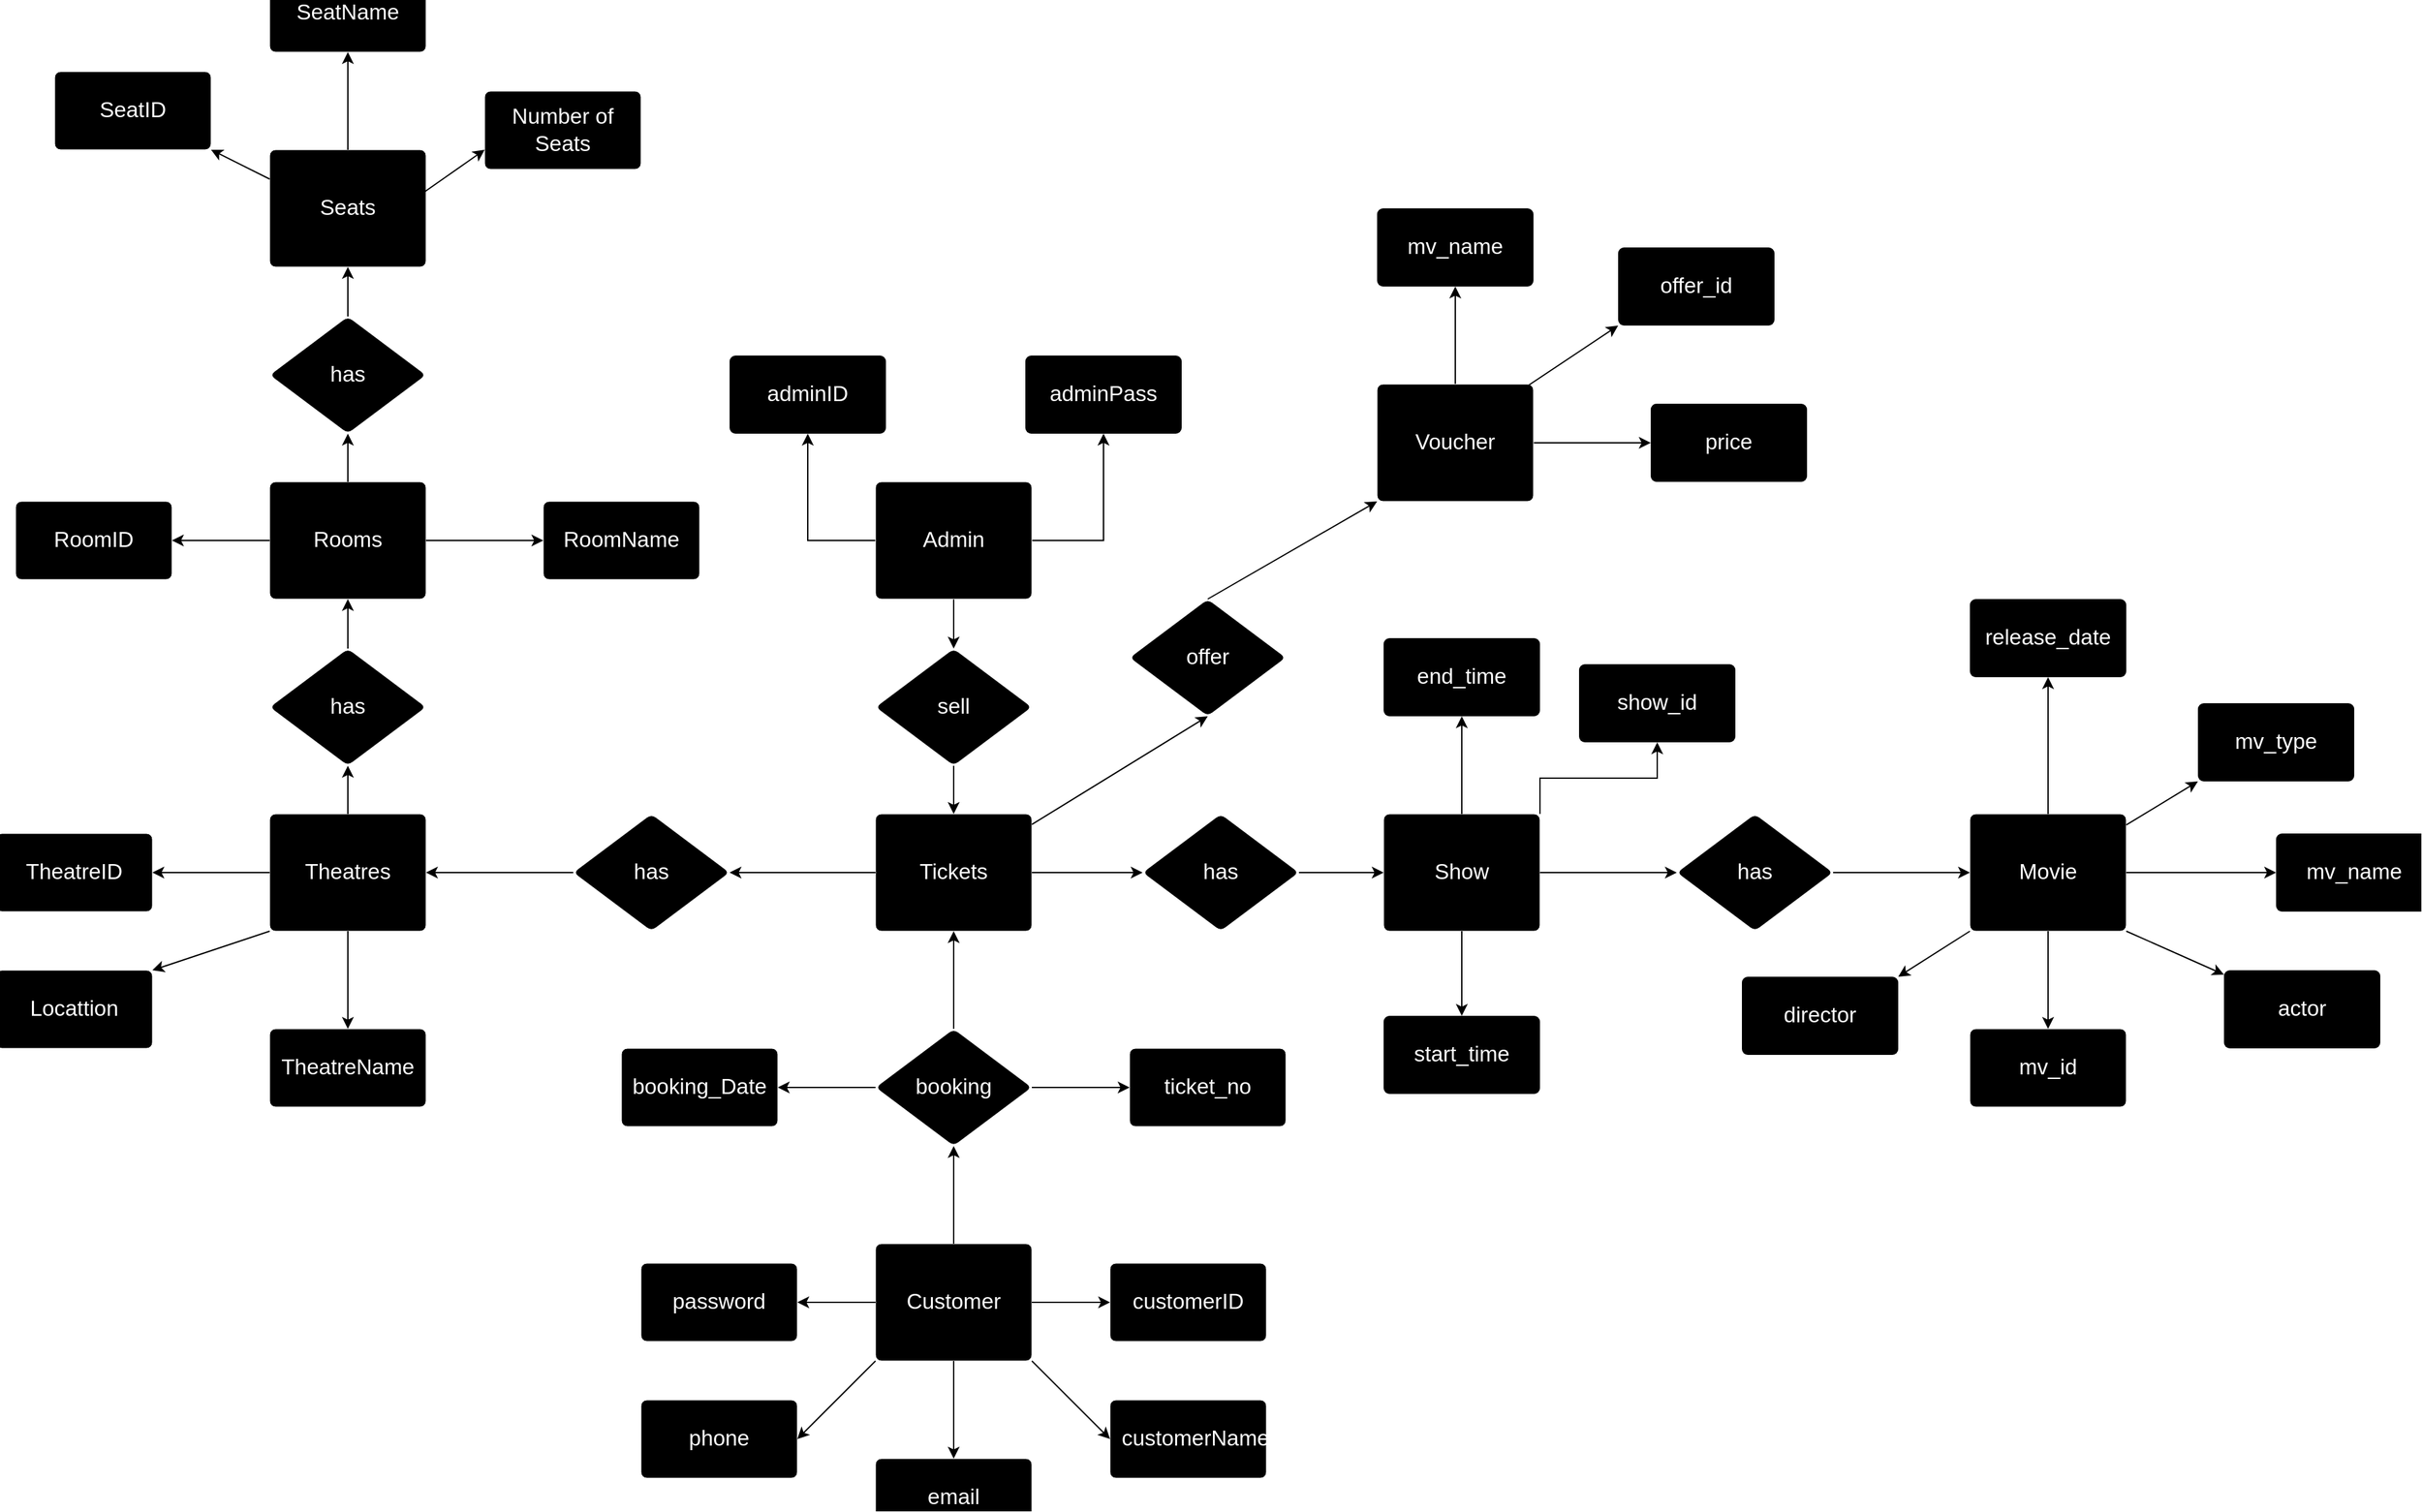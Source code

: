 <mxfile version="24.7.10">
  <diagram name="Trang-1" id="Uq4cy-Rkxx6F5HWoSW8l">
    <mxGraphModel dx="5127" dy="3059" grid="1" gridSize="10" guides="1" tooltips="1" connect="1" arrows="1" fold="1" page="1" pageScale="1" pageWidth="827" pageHeight="1169" math="0" shadow="0">
      <root>
        <mxCell id="0" />
        <mxCell id="1" parent="0" />
        <mxCell id="W9RVa1DGL_Kj53iAcw9j-1" value="Customer" style="html=1;overflow=block;blockSpacing=1;whiteSpace=wrap;fontSize=16.7;spacing=9;strokeColor=#FFFFFF;rounded=1;absoluteArcSize=1;arcSize=9;fillColor=#unset;strokeWidth=NaN;lucidId=JsT934b4GYuY;fontColor=#FFFFFF;" vertex="1" parent="1">
          <mxGeometry x="-465" y="225" width="120" height="90" as="geometry" />
        </mxCell>
        <mxCell id="W9RVa1DGL_Kj53iAcw9j-121" style="edgeStyle=orthogonalEdgeStyle;rounded=0;orthogonalLoop=1;jettySize=auto;html=1;exitX=1;exitY=0.5;exitDx=0;exitDy=0;entryX=0.5;entryY=1;entryDx=0;entryDy=0;" edge="1" parent="1" source="W9RVa1DGL_Kj53iAcw9j-2" target="W9RVa1DGL_Kj53iAcw9j-117">
          <mxGeometry relative="1" as="geometry" />
        </mxCell>
        <mxCell id="W9RVa1DGL_Kj53iAcw9j-122" style="edgeStyle=orthogonalEdgeStyle;rounded=0;orthogonalLoop=1;jettySize=auto;html=1;exitX=0;exitY=0.5;exitDx=0;exitDy=0;entryX=0.5;entryY=1;entryDx=0;entryDy=0;" edge="1" parent="1" source="W9RVa1DGL_Kj53iAcw9j-2" target="W9RVa1DGL_Kj53iAcw9j-118">
          <mxGeometry relative="1" as="geometry" />
        </mxCell>
        <mxCell id="W9RVa1DGL_Kj53iAcw9j-126" style="edgeStyle=orthogonalEdgeStyle;rounded=0;orthogonalLoop=1;jettySize=auto;html=1;exitX=0.5;exitY=1;exitDx=0;exitDy=0;entryX=0.5;entryY=0;entryDx=0;entryDy=0;" edge="1" parent="1" source="W9RVa1DGL_Kj53iAcw9j-2" target="W9RVa1DGL_Kj53iAcw9j-124">
          <mxGeometry relative="1" as="geometry" />
        </mxCell>
        <mxCell id="W9RVa1DGL_Kj53iAcw9j-2" value="Admin" style="html=1;overflow=block;blockSpacing=1;whiteSpace=wrap;fontSize=16.7;spacing=9;strokeColor=#FFFFFF;rounded=1;absoluteArcSize=1;arcSize=9;fillColor=#unset;strokeWidth=NaN;lucidId=-sT95giRV-Sf;fontColor=#FFFFFF;" vertex="1" parent="1">
          <mxGeometry x="-465" y="-360" width="120" height="90" as="geometry" />
        </mxCell>
        <mxCell id="W9RVa1DGL_Kj53iAcw9j-3" value="Rooms" style="html=1;overflow=block;blockSpacing=1;whiteSpace=wrap;fontSize=16.7;spacing=9;strokeColor=#FFFFFF;rounded=1;absoluteArcSize=1;arcSize=9;fillColor=#unset;strokeWidth=NaN;lucidId=gtT9UKg2Y8n1;fontColor=#FFFFFF;" vertex="1" parent="1">
          <mxGeometry x="-930" y="-360" width="120" height="90" as="geometry" />
        </mxCell>
        <mxCell id="W9RVa1DGL_Kj53iAcw9j-4" value="&lt;font&gt;Seats&lt;/font&gt;" style="html=1;overflow=block;blockSpacing=1;whiteSpace=wrap;fontSize=16.7;spacing=9;strokeColor=#FFFFFF;rounded=1;absoluteArcSize=1;arcSize=9;fillColor=#unset;strokeWidth=NaN;lucidId=ltT9fEC2uQp2;fontColor=#FFFFFF;" vertex="1" parent="1">
          <mxGeometry x="-930" y="-615" width="120" height="90" as="geometry" />
        </mxCell>
        <mxCell id="W9RVa1DGL_Kj53iAcw9j-5" value="Theatres" style="html=1;overflow=block;blockSpacing=1;whiteSpace=wrap;fontSize=16.7;spacing=9;strokeColor=#FFFFFF;rounded=1;absoluteArcSize=1;arcSize=9;fillColor=#unset;strokeWidth=NaN;lucidId=ttT9oHB_7rwH;fontColor=#FFFFFF;" vertex="1" parent="1">
          <mxGeometry x="-930" y="-105" width="120" height="90" as="geometry" />
        </mxCell>
        <mxCell id="W9RVa1DGL_Kj53iAcw9j-6" value="Tickets" style="html=1;overflow=block;blockSpacing=1;whiteSpace=wrap;fontSize=16.7;spacing=9;strokeColor=#FFFFFF;rounded=1;absoluteArcSize=1;arcSize=9;fillColor=#unset;strokeWidth=NaN;lucidId=OtT9mqlh41Xv;fontColor=#FFFFFF;" vertex="1" parent="1">
          <mxGeometry x="-465" y="-105" width="120" height="90" as="geometry" />
        </mxCell>
        <mxCell id="W9RVa1DGL_Kj53iAcw9j-139" style="edgeStyle=orthogonalEdgeStyle;rounded=0;orthogonalLoop=1;jettySize=auto;html=1;exitX=1;exitY=0.5;exitDx=0;exitDy=0;entryX=0;entryY=0.5;entryDx=0;entryDy=0;" edge="1" parent="1" source="W9RVa1DGL_Kj53iAcw9j-7" target="W9RVa1DGL_Kj53iAcw9j-133">
          <mxGeometry relative="1" as="geometry" />
        </mxCell>
        <mxCell id="W9RVa1DGL_Kj53iAcw9j-140" style="edgeStyle=orthogonalEdgeStyle;rounded=0;orthogonalLoop=1;jettySize=auto;html=1;exitX=0.5;exitY=0;exitDx=0;exitDy=0;entryX=0.5;entryY=1;entryDx=0;entryDy=0;" edge="1" parent="1" source="W9RVa1DGL_Kj53iAcw9j-7" target="W9RVa1DGL_Kj53iAcw9j-134">
          <mxGeometry relative="1" as="geometry" />
        </mxCell>
        <mxCell id="W9RVa1DGL_Kj53iAcw9j-7" value="Voucher" style="html=1;overflow=block;blockSpacing=1;whiteSpace=wrap;fontSize=16.7;spacing=9;strokeColor=#FFFFFF;rounded=1;absoluteArcSize=1;arcSize=9;fillColor=#unset;strokeWidth=NaN;lucidId=~tT946fdT9vB;fontColor=#FFFFFF;" vertex="1" parent="1">
          <mxGeometry x="-80" y="-435" width="120" height="90" as="geometry" />
        </mxCell>
        <mxCell id="W9RVa1DGL_Kj53iAcw9j-114" style="edgeStyle=orthogonalEdgeStyle;rounded=0;orthogonalLoop=1;jettySize=auto;html=1;exitX=1;exitY=0;exitDx=0;exitDy=0;entryX=0.5;entryY=1;entryDx=0;entryDy=0;" edge="1" parent="1" source="W9RVa1DGL_Kj53iAcw9j-8" target="W9RVa1DGL_Kj53iAcw9j-115">
          <mxGeometry relative="1" as="geometry">
            <mxPoint x="110" y="-170.0" as="targetPoint" />
          </mxGeometry>
        </mxCell>
        <mxCell id="W9RVa1DGL_Kj53iAcw9j-8" value="Show" style="html=1;overflow=block;blockSpacing=1;whiteSpace=wrap;fontSize=16.7;spacing=9;strokeColor=#FFFFFF;rounded=1;absoluteArcSize=1;arcSize=9;fillColor=#unset;strokeWidth=NaN;lucidId=muT9omr~xN_e;fontColor=#FFFFFF;" vertex="1" parent="1">
          <mxGeometry x="-75" y="-105" width="120" height="90" as="geometry" />
        </mxCell>
        <mxCell id="W9RVa1DGL_Kj53iAcw9j-9" value="Movie" style="html=1;overflow=block;blockSpacing=1;whiteSpace=wrap;fontSize=16.7;spacing=9;strokeColor=#FFFFFF;rounded=1;absoluteArcSize=1;arcSize=9;fillColor=#unset;strokeWidth=NaN;lucidId=9vT9kW2NE1o-;fontColor=#FFFFFF;" vertex="1" parent="1">
          <mxGeometry x="375" y="-105" width="120" height="90" as="geometry" />
        </mxCell>
        <mxCell id="W9RVa1DGL_Kj53iAcw9j-10" value="" style="html=1;jettySize=18;whiteSpace=wrap;fontSize=13;strokeColor=#FFFFFF;strokeOpacity=100;strokeWidth=0.8;rounded=1;arcSize=12;edgeStyle=orthogonalEdgeStyle;startArrow=none;endArrow=block;endFill=1;exitX=0.012;exitY=0.5;exitPerimeter=0;entryX=1.006;entryY=0.5;entryPerimeter=0;lucidId=.DT9x2tY7gJr;fontColor=#FFFFFF;" edge="1" parent="1" source="W9RVa1DGL_Kj53iAcw9j-34" target="W9RVa1DGL_Kj53iAcw9j-5">
          <mxGeometry width="100" height="100" relative="1" as="geometry">
            <Array as="points" />
          </mxGeometry>
        </mxCell>
        <mxCell id="W9RVa1DGL_Kj53iAcw9j-11" value="" style="html=1;jettySize=18;whiteSpace=wrap;fontSize=13;strokeColor=#FFFFFF;strokeOpacity=100;strokeWidth=0.8;rounded=1;arcSize=12;edgeStyle=orthogonalEdgeStyle;startArrow=none;endArrow=block;endFill=1;exitX=-0.006;exitY=0.5;exitPerimeter=0;entryX=0.988;entryY=0.5;entryPerimeter=0;lucidId=0wT902rUrVDJ;fontColor=#FFFFFF;" edge="1" parent="1" source="W9RVa1DGL_Kj53iAcw9j-6" target="W9RVa1DGL_Kj53iAcw9j-34">
          <mxGeometry width="100" height="100" relative="1" as="geometry">
            <Array as="points" />
          </mxGeometry>
        </mxCell>
        <mxCell id="W9RVa1DGL_Kj53iAcw9j-12" value="" style="html=1;jettySize=18;whiteSpace=wrap;fontSize=13;strokeColor=#FFFFFF;strokeOpacity=100;strokeWidth=0.8;rounded=1;arcSize=12;edgeStyle=orthogonalEdgeStyle;startArrow=none;endArrow=block;endFill=1;exitX=0.5;exitY=-0.008;exitPerimeter=0;entryX=0.5;entryY=0.992;entryPerimeter=0;lucidId=YxT9m6t~Y46Z;fontColor=#FFFFFF;" edge="1" parent="1" source="W9RVa1DGL_Kj53iAcw9j-5" target="W9RVa1DGL_Kj53iAcw9j-22">
          <mxGeometry width="100" height="100" relative="1" as="geometry">
            <Array as="points" />
          </mxGeometry>
        </mxCell>
        <mxCell id="W9RVa1DGL_Kj53iAcw9j-13" value="" style="html=1;jettySize=18;whiteSpace=wrap;fontSize=13;strokeColor=#FFFFFF;strokeOpacity=100;strokeWidth=0.8;rounded=1;arcSize=12;edgeStyle=orthogonalEdgeStyle;startArrow=none;endArrow=block;endFill=1;exitX=0.5;exitY=0.008;exitPerimeter=0;entryX=0.5;entryY=1.008;entryPerimeter=0;lucidId=_BT9-V60n.7M;fontColor=#FFFFFF;" edge="1" parent="1" source="W9RVa1DGL_Kj53iAcw9j-22" target="W9RVa1DGL_Kj53iAcw9j-3">
          <mxGeometry width="100" height="100" relative="1" as="geometry">
            <Array as="points" />
          </mxGeometry>
        </mxCell>
        <mxCell id="W9RVa1DGL_Kj53iAcw9j-14" value="" style="html=1;jettySize=18;whiteSpace=wrap;fontSize=13;strokeColor=#FFFFFF;strokeOpacity=100;strokeWidth=0.8;rounded=1;arcSize=12;edgeStyle=orthogonalEdgeStyle;startArrow=none;endArrow=block;endFill=1;exitX=0.5;exitY=-0.008;exitPerimeter=0;entryX=0.5;entryY=0.992;entryPerimeter=0;lucidId=ZxT9UkFO7YkN;fontColor=#FFFFFF;" edge="1" parent="1" source="W9RVa1DGL_Kj53iAcw9j-3" target="W9RVa1DGL_Kj53iAcw9j-23">
          <mxGeometry width="100" height="100" relative="1" as="geometry">
            <Array as="points" />
          </mxGeometry>
        </mxCell>
        <mxCell id="W9RVa1DGL_Kj53iAcw9j-15" value="" style="html=1;jettySize=18;whiteSpace=wrap;fontSize=13;strokeColor=#FFFFFF;strokeOpacity=100;strokeWidth=0.8;rounded=1;arcSize=12;edgeStyle=orthogonalEdgeStyle;startArrow=none;endArrow=block;endFill=1;exitX=0.5;exitY=0.008;exitPerimeter=0;entryX=0.5;entryY=1.008;entryPerimeter=0;lucidId=5BT9ZFG.MT5I;fontColor=#FFFFFF;" edge="1" parent="1" source="W9RVa1DGL_Kj53iAcw9j-23" target="W9RVa1DGL_Kj53iAcw9j-4">
          <mxGeometry width="100" height="100" relative="1" as="geometry">
            <Array as="points" />
          </mxGeometry>
        </mxCell>
        <mxCell id="W9RVa1DGL_Kj53iAcw9j-16" value="" style="html=1;jettySize=18;whiteSpace=wrap;fontSize=13;strokeColor=#FFFFFF;strokeOpacity=100;strokeWidth=0.8;rounded=1;arcSize=12;edgeStyle=orthogonalEdgeStyle;startArrow=none;endArrow=block;endFill=1;exitX=0.5;exitY=-0.008;exitPerimeter=0;entryX=0.5;entryY=1.013;entryPerimeter=0;lucidId=ayT99jhnlaan;fontColor=#FFFFFF;" edge="1" parent="1" source="W9RVa1DGL_Kj53iAcw9j-4" target="W9RVa1DGL_Kj53iAcw9j-17">
          <mxGeometry width="100" height="100" relative="1" as="geometry">
            <Array as="points" />
          </mxGeometry>
        </mxCell>
        <mxCell id="W9RVa1DGL_Kj53iAcw9j-17" value="SeatName" style="html=1;overflow=block;blockSpacing=1;whiteSpace=wrap;fontSize=16.7;spacing=3.8;strokeColor=#FFFFFF;rounded=1;absoluteArcSize=1;arcSize=9;fillColor=#unset;strokeWidth=NaN;lucidId=dyT9Az2M2tNe;" vertex="1" parent="1">
          <mxGeometry x="-930" y="-750" width="120" height="60" as="geometry" />
        </mxCell>
        <mxCell id="W9RVa1DGL_Kj53iAcw9j-18" value="" style="html=1;jettySize=18;whiteSpace=wrap;fontSize=13;strokeColor=#FFFFFF;strokeOpacity=100;strokeWidth=0.8;rounded=1;arcSize=12;edgeStyle=orthogonalEdgeStyle;startArrow=none;endArrow=block;endFill=1;exitX=-0.006;exitY=0.5;exitPerimeter=0;entryX=0.5;entryY=1.013;entryPerimeter=0;lucidId=gyT9ZJPVXHfn;fontColor=#FFFFFF;" edge="1" parent="1" source="W9RVa1DGL_Kj53iAcw9j-4" target="W9RVa1DGL_Kj53iAcw9j-19">
          <mxGeometry width="100" height="100" relative="1" as="geometry">
            <Array as="points" />
          </mxGeometry>
        </mxCell>
        <mxCell id="W9RVa1DGL_Kj53iAcw9j-19" value="SeatID" style="html=1;overflow=block;blockSpacing=1;whiteSpace=wrap;fontSize=16.7;spacing=3.8;strokeColor=#FFFFFF;rounded=1;absoluteArcSize=1;arcSize=9;fillColor=#unset;strokeWidth=NaN;lucidId=gyT9iBJZPHS6;fontColor=#FFFFFF;" vertex="1" parent="1">
          <mxGeometry x="-1095" y="-675" width="120" height="60" as="geometry" />
        </mxCell>
        <mxCell id="W9RVa1DGL_Kj53iAcw9j-20" value="" style="html=1;jettySize=18;whiteSpace=wrap;fontSize=13;strokeColor=#FFFFFF;strokeOpacity=100;strokeWidth=0.8;rounded=1;arcSize=12;edgeStyle=orthogonalEdgeStyle;startArrow=none;endArrow=block;endFill=1;exitX=1.006;exitY=0.5;exitPerimeter=0;entryX=0.5;entryY=1.013;entryPerimeter=0;lucidId=oyT9NHm8CIJg;fontColor=#FFFFFF;" edge="1" parent="1" source="W9RVa1DGL_Kj53iAcw9j-4" target="W9RVa1DGL_Kj53iAcw9j-21">
          <mxGeometry width="100" height="100" relative="1" as="geometry">
            <Array as="points" />
          </mxGeometry>
        </mxCell>
        <mxCell id="W9RVa1DGL_Kj53iAcw9j-21" value="Number of Seats" style="html=1;overflow=block;blockSpacing=1;whiteSpace=wrap;fontSize=16.7;spacing=3.8;strokeColor=#FFFFFF;rounded=1;absoluteArcSize=1;arcSize=9;fillColor=#unset;strokeWidth=NaN;lucidId=pyT9xmGKzDkO;fontColor=#FFFFFF;" vertex="1" parent="1">
          <mxGeometry x="-765" y="-660" width="120" height="60" as="geometry" />
        </mxCell>
        <mxCell id="W9RVa1DGL_Kj53iAcw9j-22" value="has" style="html=1;overflow=block;blockSpacing=1;whiteSpace=wrap;rhombus;fontSize=16.7;spacing=9;strokeColor=#FFFFFF;rounded=1;absoluteArcSize=1;arcSize=9;fillColor=#unset;strokeWidth=NaN;lucidId=~AT9MH6vmPTP;fontColor=#FFFFFF;" vertex="1" parent="1">
          <mxGeometry x="-930" y="-232" width="120" height="90" as="geometry" />
        </mxCell>
        <mxCell id="W9RVa1DGL_Kj53iAcw9j-23" value="has" style="html=1;overflow=block;blockSpacing=1;whiteSpace=wrap;rhombus;fontSize=16.7;spacing=3.8;strokeColor=#FFFFFF;rounded=1;absoluteArcSize=1;arcSize=9;fillColor=#unset;strokeWidth=NaN;lucidId=UBT9nto1rAGQ;fontColor=#FFFFFF;" vertex="1" parent="1">
          <mxGeometry x="-930" y="-487" width="120" height="90" as="geometry" />
        </mxCell>
        <mxCell id="W9RVa1DGL_Kj53iAcw9j-24" value="" style="html=1;jettySize=18;whiteSpace=wrap;fontSize=13;strokeColor=#FFFFFF;strokeOpacity=100;strokeWidth=0.8;rounded=1;arcSize=12;edgeStyle=orthogonalEdgeStyle;startArrow=none;endArrow=block;endFill=1;exitX=-0.006;exitY=0.5;exitPerimeter=0;entryX=1.006;entryY=0.5;entryPerimeter=0;lucidId=kCT9ytd9gZq6;fontColor=#FFFFFF;" edge="1" parent="1" source="W9RVa1DGL_Kj53iAcw9j-3" target="W9RVa1DGL_Kj53iAcw9j-25">
          <mxGeometry width="100" height="100" relative="1" as="geometry">
            <Array as="points" />
          </mxGeometry>
        </mxCell>
        <mxCell id="W9RVa1DGL_Kj53iAcw9j-25" value="RoomID" style="html=1;overflow=block;blockSpacing=1;whiteSpace=wrap;fontSize=16.7;spacing=3.8;strokeColor=#FFFFFF;rounded=1;absoluteArcSize=1;arcSize=9;fillColor=#unset;strokeWidth=NaN;lucidId=lCT9LCA_op~5;fontColor=#FFFFFF;" vertex="1" parent="1">
          <mxGeometry x="-1125" y="-345" width="120" height="60" as="geometry" />
        </mxCell>
        <mxCell id="W9RVa1DGL_Kj53iAcw9j-26" value="" style="html=1;jettySize=18;whiteSpace=wrap;fontSize=13;strokeColor=#FFFFFF;strokeOpacity=100;strokeWidth=0.8;rounded=1;arcSize=12;edgeStyle=orthogonalEdgeStyle;startArrow=none;endArrow=block;endFill=1;exitX=1.006;exitY=0.5;exitPerimeter=0;entryX=-0.006;entryY=0.5;entryPerimeter=0;lucidId=tCT9U-tc-KYr;fontColor=#FFFFFF;" edge="1" parent="1" source="W9RVa1DGL_Kj53iAcw9j-3" target="W9RVa1DGL_Kj53iAcw9j-27">
          <mxGeometry width="100" height="100" relative="1" as="geometry">
            <Array as="points" />
          </mxGeometry>
        </mxCell>
        <mxCell id="W9RVa1DGL_Kj53iAcw9j-27" value="RoomName" style="html=1;overflow=block;blockSpacing=1;whiteSpace=wrap;fontSize=16.7;spacing=3.8;strokeColor=#FFFFFF;rounded=1;absoluteArcSize=1;arcSize=9;fillColor=#unset;strokeWidth=NaN;lucidId=uCT9uK2tUr7.;fontColor=#FFFFFF;" vertex="1" parent="1">
          <mxGeometry x="-720" y="-345" width="120" height="60" as="geometry" />
        </mxCell>
        <mxCell id="W9RVa1DGL_Kj53iAcw9j-28" value="" style="html=1;jettySize=18;whiteSpace=wrap;fontSize=13;strokeColor=#FFFFFF;strokeOpacity=100;strokeWidth=0.8;rounded=1;arcSize=12;edgeStyle=orthogonalEdgeStyle;startArrow=none;endArrow=block;endFill=1;exitX=-0.006;exitY=0.5;exitPerimeter=0;entryX=1.006;entryY=0.5;entryPerimeter=0;lucidId=KCT9l5RIrc23;fontColor=#FFFFFF;" edge="1" parent="1" source="W9RVa1DGL_Kj53iAcw9j-5" target="W9RVa1DGL_Kj53iAcw9j-29">
          <mxGeometry width="100" height="100" relative="1" as="geometry">
            <Array as="points" />
          </mxGeometry>
        </mxCell>
        <mxCell id="W9RVa1DGL_Kj53iAcw9j-29" value="TheatreID" style="html=1;overflow=block;blockSpacing=1;whiteSpace=wrap;fontSize=16.7;spacing=3.8;strokeColor=#FFFFFF;rounded=1;absoluteArcSize=1;arcSize=9;fillColor=#unset;strokeWidth=NaN;lucidId=LCT9hvvp0P.I;fontColor=#FFFFFF;" vertex="1" parent="1">
          <mxGeometry x="-1140" y="-90" width="120" height="60" as="geometry" />
        </mxCell>
        <mxCell id="W9RVa1DGL_Kj53iAcw9j-30" value="" style="html=1;jettySize=18;whiteSpace=wrap;fontSize=13;strokeColor=#FFFFFF;strokeOpacity=100;strokeWidth=0.8;rounded=1;arcSize=12;edgeStyle=orthogonalEdgeStyle;startArrow=none;endArrow=block;endFill=1;exitX=0.5;exitY=1.008;exitPerimeter=0;entryX=0.5;entryY=-0.012;entryPerimeter=0;lucidId=1CT9nk56qhIA;fontColor=#FFFFFF;" edge="1" parent="1" source="W9RVa1DGL_Kj53iAcw9j-5" target="W9RVa1DGL_Kj53iAcw9j-31">
          <mxGeometry width="100" height="100" relative="1" as="geometry">
            <Array as="points" />
          </mxGeometry>
        </mxCell>
        <mxCell id="W9RVa1DGL_Kj53iAcw9j-31" value="TheatreName" style="html=1;overflow=block;blockSpacing=1;whiteSpace=wrap;fontSize=16.7;spacing=3.8;strokeColor=#FFFFFF;rounded=1;absoluteArcSize=1;arcSize=9;fillColor=#unset;strokeWidth=NaN;lucidId=1CT95anMkq3S;fontColor=#FFFFFF;" vertex="1" parent="1">
          <mxGeometry x="-930" y="60" width="120" height="60" as="geometry" />
        </mxCell>
        <mxCell id="W9RVa1DGL_Kj53iAcw9j-32" value="" style="html=1;jettySize=18;whiteSpace=wrap;fontSize=13;strokeColor=#FFFFFF;strokeOpacity=100;strokeWidth=0.8;rounded=1;arcSize=12;edgeStyle=orthogonalEdgeStyle;startArrow=none;endArrow=block;endFill=1;exitX=-0.001;exitY=0.976;exitPerimeter=0;entryX=1.006;entryY=0.5;entryPerimeter=0;lucidId=gDT9RHNw1EB1;fontColor=#FFFFFF;" edge="1" parent="1" source="W9RVa1DGL_Kj53iAcw9j-5" target="W9RVa1DGL_Kj53iAcw9j-33">
          <mxGeometry width="100" height="100" relative="1" as="geometry">
            <Array as="points" />
          </mxGeometry>
        </mxCell>
        <mxCell id="W9RVa1DGL_Kj53iAcw9j-33" value="Locattion" style="html=1;overflow=block;blockSpacing=1;whiteSpace=wrap;fontSize=16.7;spacing=3.8;strokeColor=#FFFFFF;rounded=1;absoluteArcSize=1;arcSize=9;fillColor=#unset;strokeWidth=NaN;lucidId=hDT9zd6QbbC0;fontColor=#FFFFFF;" vertex="1" parent="1">
          <mxGeometry x="-1140" y="15" width="120" height="60" as="geometry" />
        </mxCell>
        <mxCell id="W9RVa1DGL_Kj53iAcw9j-34" value="has" style="html=1;overflow=block;blockSpacing=1;whiteSpace=wrap;rhombus;fontSize=16.7;spacing=3.8;strokeColor=#FFFFFF;rounded=1;absoluteArcSize=1;arcSize=9;fillColor=#unset;strokeWidth=NaN;lucidId=6DT95ZKTTyqn;fontColor=#FFFFFF;" vertex="1" parent="1">
          <mxGeometry x="-697" y="-105" width="120" height="90" as="geometry" />
        </mxCell>
        <mxCell id="W9RVa1DGL_Kj53iAcw9j-35" value="" style="html=1;jettySize=18;whiteSpace=wrap;fontSize=13;strokeColor=#FFFFFF;strokeOpacity=100;strokeWidth=0.8;rounded=1;arcSize=12;edgeStyle=orthogonalEdgeStyle;startArrow=none;endArrow=block;endFill=1;exitX=0.5;exitY=-0.008;exitPerimeter=0;entryX=0.5;entryY=0.992;entryPerimeter=0;lucidId=yET9n0d9eOCh;fontColor=#FFFFFF;" edge="1" parent="1" source="W9RVa1DGL_Kj53iAcw9j-1" target="W9RVa1DGL_Kj53iAcw9j-37">
          <mxGeometry width="100" height="100" relative="1" as="geometry">
            <Array as="points" />
          </mxGeometry>
        </mxCell>
        <mxCell id="W9RVa1DGL_Kj53iAcw9j-36" value="" style="html=1;jettySize=18;whiteSpace=wrap;fontSize=13;strokeColor=#FFFFFF;strokeOpacity=100;strokeWidth=0.8;rounded=1;arcSize=12;edgeStyle=orthogonalEdgeStyle;startArrow=none;endArrow=block;endFill=1;exitX=0.5;exitY=0.008;exitPerimeter=0;entryX=0.5;entryY=1.008;entryPerimeter=0;lucidId=EET950i_-xUw;fontColor=#FFFFFF;" edge="1" parent="1" source="W9RVa1DGL_Kj53iAcw9j-37" target="W9RVa1DGL_Kj53iAcw9j-6">
          <mxGeometry width="100" height="100" relative="1" as="geometry">
            <Array as="points" />
          </mxGeometry>
        </mxCell>
        <mxCell id="W9RVa1DGL_Kj53iAcw9j-37" value="booking" style="html=1;overflow=block;blockSpacing=1;whiteSpace=wrap;rhombus;fontSize=16.7;spacing=3.8;strokeColor=#FFFFFF;rounded=1;absoluteArcSize=1;arcSize=9;fillColor=#unset;strokeWidth=NaN;lucidId=AET9E7P2-iRN;fontColor=#FFFFFF;" vertex="1" parent="1">
          <mxGeometry x="-465" y="60" width="120" height="90" as="geometry" />
        </mxCell>
        <mxCell id="W9RVa1DGL_Kj53iAcw9j-38" value="has" style="html=1;overflow=block;blockSpacing=1;whiteSpace=wrap;rhombus;fontSize=16.7;spacing=3.8;strokeColor=#FFFFFF;rounded=1;absoluteArcSize=1;arcSize=9;fillColor=#unset;strokeWidth=NaN;lucidId=nFT9i88-t6_p;fontColor=#FFFFFF;" vertex="1" parent="1">
          <mxGeometry x="-260" y="-105" width="120" height="90" as="geometry" />
        </mxCell>
        <mxCell id="W9RVa1DGL_Kj53iAcw9j-39" value="" style="html=1;jettySize=18;whiteSpace=wrap;fontSize=13;strokeColor=#FFFFFF;strokeOpacity=100;strokeWidth=0.8;rounded=1;arcSize=12;edgeStyle=orthogonalEdgeStyle;startArrow=none;endArrow=block;endFill=1;exitX=1.006;exitY=0.5;exitPerimeter=0;entryX=0.012;entryY=0.5;entryPerimeter=0;lucidId=vFT9WPQvwra-;fontColor=#FFFFFF;" edge="1" parent="1" source="W9RVa1DGL_Kj53iAcw9j-6" target="W9RVa1DGL_Kj53iAcw9j-38">
          <mxGeometry width="100" height="100" relative="1" as="geometry">
            <Array as="points" />
          </mxGeometry>
        </mxCell>
        <mxCell id="W9RVa1DGL_Kj53iAcw9j-40" value="" style="html=1;jettySize=18;whiteSpace=wrap;fontSize=13;strokeColor=#FFFFFF;strokeOpacity=100;strokeWidth=0.8;rounded=1;arcSize=12;edgeStyle=orthogonalEdgeStyle;startArrow=none;endArrow=block;endFill=1;exitX=0.988;exitY=0.5;exitPerimeter=0;entryX=-0.006;entryY=0.5;entryPerimeter=0;lucidId=xFT9BqAVk3-p;fontColor=#FFFFFF;" edge="1" parent="1" source="W9RVa1DGL_Kj53iAcw9j-38" target="W9RVa1DGL_Kj53iAcw9j-8">
          <mxGeometry width="100" height="100" relative="1" as="geometry">
            <Array as="points" />
          </mxGeometry>
        </mxCell>
        <mxCell id="W9RVa1DGL_Kj53iAcw9j-41" value="" style="html=1;jettySize=18;whiteSpace=wrap;fontSize=13;strokeColor=#FFFFFF;strokeOpacity=100;strokeWidth=0.8;rounded=1;arcSize=12;edgeStyle=orthogonalEdgeStyle;startArrow=none;endArrow=block;endFill=1;exitX=1.006;exitY=0.5;exitPerimeter=0;entryX=-0.006;entryY=0.5;entryPerimeter=0;lucidId=QFT9SvZ5yRYQ;fontColor=#FFFFFF;" edge="1" parent="1" source="W9RVa1DGL_Kj53iAcw9j-1" target="W9RVa1DGL_Kj53iAcw9j-42">
          <mxGeometry width="100" height="100" relative="1" as="geometry">
            <Array as="points" />
          </mxGeometry>
        </mxCell>
        <mxCell id="W9RVa1DGL_Kj53iAcw9j-42" value="customerID" style="html=1;overflow=block;blockSpacing=1;whiteSpace=wrap;fontSize=16.7;spacing=9;strokeColor=#FFFFFF;rounded=1;absoluteArcSize=1;arcSize=9;fillColor=#unset;strokeWidth=NaN;lucidId=QFT9ZqB6MZ-R;fontColor=#FFFFFF;" vertex="1" parent="1">
          <mxGeometry x="-285" y="240" width="120" height="60" as="geometry" />
        </mxCell>
        <mxCell id="W9RVa1DGL_Kj53iAcw9j-43" value="" style="html=1;jettySize=18;whiteSpace=wrap;fontSize=13;strokeColor=#FFFFFF;strokeOpacity=100;strokeWidth=0.8;rounded=1;arcSize=12;edgeStyle=orthogonalEdgeStyle;startArrow=none;endArrow=block;endFill=1;exitX=0.5;exitY=1.008;exitPerimeter=0;entryX=0.5;entryY=-0.012;entryPerimeter=0;lucidId=cGT9tBohBjkT;fontColor=#FFFFFF;" edge="1" parent="1" source="W9RVa1DGL_Kj53iAcw9j-1" target="W9RVa1DGL_Kj53iAcw9j-44">
          <mxGeometry width="100" height="100" relative="1" as="geometry">
            <Array as="points" />
          </mxGeometry>
        </mxCell>
        <mxCell id="W9RVa1DGL_Kj53iAcw9j-44" value="email" style="html=1;overflow=block;blockSpacing=1;whiteSpace=wrap;fontSize=16.7;spacing=9;strokeColor=#FFFFFF;rounded=1;absoluteArcSize=1;arcSize=9;fillColor=#unset;strokeWidth=NaN;lucidId=cGT9I_xwZ5zT;fontColor=#FFFFFF;" vertex="1" parent="1">
          <mxGeometry x="-465" y="390" width="120" height="60" as="geometry" />
        </mxCell>
        <mxCell id="W9RVa1DGL_Kj53iAcw9j-45" value="" style="html=1;jettySize=18;whiteSpace=wrap;fontSize=13;strokeColor=#FFFFFF;strokeOpacity=100;strokeWidth=0.8;rounded=1;arcSize=12;edgeStyle=orthogonalEdgeStyle;startArrow=none;endArrow=block;endFill=1;exitX=-0.006;exitY=0.5;exitPerimeter=0;entryX=1.006;entryY=0.5;entryPerimeter=0;lucidId=wGT928Z5pGqk;fontColor=#FFFFFF;" edge="1" parent="1" source="W9RVa1DGL_Kj53iAcw9j-1" target="W9RVa1DGL_Kj53iAcw9j-46">
          <mxGeometry width="100" height="100" relative="1" as="geometry">
            <Array as="points" />
          </mxGeometry>
        </mxCell>
        <mxCell id="W9RVa1DGL_Kj53iAcw9j-46" value="password" style="html=1;overflow=block;blockSpacing=1;whiteSpace=wrap;fontSize=16.7;spacing=9;strokeColor=#FFFFFF;rounded=1;absoluteArcSize=1;arcSize=9;fillColor=#unset;strokeWidth=NaN;lucidId=wGT980F5IylI;fontColor=#FFFFFF;" vertex="1" parent="1">
          <mxGeometry x="-645" y="240" width="120" height="60" as="geometry" />
        </mxCell>
        <mxCell id="W9RVa1DGL_Kj53iAcw9j-47" value="" style="html=1;jettySize=18;whiteSpace=wrap;fontSize=13;strokeColor=#FFFFFF;strokeOpacity=100;strokeWidth=0.8;rounded=1;arcSize=12;edgeStyle=orthogonalEdgeStyle;startArrow=none;endArrow=block;endFill=1;exitX=0.963;exitY=1.008;exitPerimeter=0;entryX=-0.006;entryY=0.5;entryPerimeter=0;lucidId=ZGT94g0fonZK;fontColor=#FFFFFF;" edge="1" parent="1" source="W9RVa1DGL_Kj53iAcw9j-1" target="W9RVa1DGL_Kj53iAcw9j-48">
          <mxGeometry width="100" height="100" relative="1" as="geometry">
            <Array as="points" />
          </mxGeometry>
        </mxCell>
        <mxCell id="W9RVa1DGL_Kj53iAcw9j-48" value="customerName" style="html=1;overflow=block;blockSpacing=1;whiteSpace=wrap;fontSize=16.7;spacing=9;strokeColor=#FFFFFF;rounded=1;absoluteArcSize=1;arcSize=9;fillColor=#unset;strokeWidth=NaN;lucidId=jHT9LDraJivb;fontColor=#FFFFFF;" vertex="1" parent="1">
          <mxGeometry x="-285" y="345" width="120" height="60" as="geometry" />
        </mxCell>
        <mxCell id="W9RVa1DGL_Kj53iAcw9j-49" value="" style="html=1;jettySize=18;whiteSpace=wrap;fontSize=13;strokeColor=#FFFFFF;strokeOpacity=100;strokeWidth=0.8;rounded=1;arcSize=12;edgeStyle=orthogonalEdgeStyle;startArrow=none;endArrow=block;endFill=1;exitX=0.01;exitY=0.995;exitPerimeter=0;entryX=1.006;entryY=0.5;entryPerimeter=0;lucidId=CHT90RAnj~8z;fontColor=#FFFFFF;" edge="1" parent="1" source="W9RVa1DGL_Kj53iAcw9j-1" target="W9RVa1DGL_Kj53iAcw9j-50">
          <mxGeometry width="100" height="100" relative="1" as="geometry">
            <Array as="points" />
          </mxGeometry>
        </mxCell>
        <mxCell id="W9RVa1DGL_Kj53iAcw9j-50" value="phone" style="html=1;overflow=block;blockSpacing=1;whiteSpace=wrap;fontSize=16.7;spacing=3.8;strokeColor=#FFFFFF;rounded=1;absoluteArcSize=1;arcSize=9;fillColor=#unset;strokeWidth=NaN;lucidId=KHT9m7wF.dC-;fontColor=#FFFFFF;" vertex="1" parent="1">
          <mxGeometry x="-645" y="345" width="120" height="60" as="geometry" />
        </mxCell>
        <mxCell id="W9RVa1DGL_Kj53iAcw9j-51" value="ticket_no" style="html=1;overflow=block;blockSpacing=1;whiteSpace=wrap;fontSize=16.7;spacing=3.8;strokeColor=#FFFFFF;rounded=1;absoluteArcSize=1;arcSize=9;fillColor=#unset;strokeWidth=NaN;lucidId=wIT9aXVGLY.D;fontColor=#FFFFFF;" vertex="1" parent="1">
          <mxGeometry x="-270" y="75" width="120" height="60" as="geometry" />
        </mxCell>
        <mxCell id="W9RVa1DGL_Kj53iAcw9j-52" value="" style="html=1;jettySize=18;whiteSpace=wrap;fontSize=13;strokeColor=#FFFFFF;strokeOpacity=100;strokeWidth=0.8;rounded=1;arcSize=12;edgeStyle=orthogonalEdgeStyle;startArrow=none;endArrow=block;endFill=1;exitX=0.988;exitY=0.5;exitPerimeter=0;entryX=-0.006;entryY=0.5;entryPerimeter=0;lucidId=DIT9iFkMCAoR;fontColor=#FFFFFF;" edge="1" parent="1" source="W9RVa1DGL_Kj53iAcw9j-37" target="W9RVa1DGL_Kj53iAcw9j-51">
          <mxGeometry width="100" height="100" relative="1" as="geometry">
            <Array as="points" />
          </mxGeometry>
        </mxCell>
        <mxCell id="W9RVa1DGL_Kj53iAcw9j-53" value="" style="html=1;jettySize=18;whiteSpace=wrap;fontSize=13;strokeColor=#FFFFFF;strokeOpacity=100;strokeWidth=0.8;rounded=1;arcSize=12;edgeStyle=orthogonalEdgeStyle;startArrow=none;endArrow=block;endFill=1;exitX=0.012;exitY=0.5;exitPerimeter=0;entryX=1.006;entryY=0.5;entryPerimeter=0;lucidId=8IT9-YXaiqqi;fontColor=#FFFFFF;" edge="1" parent="1" source="W9RVa1DGL_Kj53iAcw9j-37" target="W9RVa1DGL_Kj53iAcw9j-54">
          <mxGeometry width="100" height="100" relative="1" as="geometry">
            <Array as="points" />
          </mxGeometry>
        </mxCell>
        <mxCell id="W9RVa1DGL_Kj53iAcw9j-54" value="booking_Date" style="html=1;overflow=block;blockSpacing=1;whiteSpace=wrap;fontSize=16.7;spacing=3.8;strokeColor=#FFFFFF;rounded=1;absoluteArcSize=1;arcSize=9;fillColor=#unset;strokeWidth=NaN;lucidId=8IT9MKPn0pWm;fontColor=#FFFFFF;" vertex="1" parent="1">
          <mxGeometry x="-660" y="75" width="120" height="60" as="geometry" />
        </mxCell>
        <mxCell id="W9RVa1DGL_Kj53iAcw9j-55" value="" style="html=1;jettySize=18;whiteSpace=wrap;fontSize=13;strokeColor=#FFFFFF;strokeOpacity=100;strokeWidth=0.8;rounded=1;arcSize=12;edgeStyle=orthogonalEdgeStyle;startArrow=none;endArrow=block;endFill=1;exitX=0.988;exitY=0.5;exitPerimeter=0;entryX=-0.006;entryY=0.5;entryPerimeter=0;lucidId=YKT9H45wH99l;fontColor=#FFFFFF;" edge="1" parent="1" source="W9RVa1DGL_Kj53iAcw9j-57" target="W9RVa1DGL_Kj53iAcw9j-9">
          <mxGeometry width="100" height="100" relative="1" as="geometry">
            <Array as="points" />
          </mxGeometry>
        </mxCell>
        <mxCell id="W9RVa1DGL_Kj53iAcw9j-56" value="" style="html=1;jettySize=18;whiteSpace=wrap;fontSize=13;strokeColor=#FFFFFF;strokeOpacity=100;strokeWidth=0.8;rounded=1;arcSize=12;edgeStyle=orthogonalEdgeStyle;startArrow=none;endArrow=block;endFill=1;exitX=1.006;exitY=0.5;exitPerimeter=0;entryX=0.012;entryY=0.5;entryPerimeter=0;lucidId=QKT9wRbNkW2-;fontColor=#FFFFFF;" edge="1" parent="1" source="W9RVa1DGL_Kj53iAcw9j-8" target="W9RVa1DGL_Kj53iAcw9j-57">
          <mxGeometry width="100" height="100" relative="1" as="geometry">
            <Array as="points" />
          </mxGeometry>
        </mxCell>
        <mxCell id="W9RVa1DGL_Kj53iAcw9j-57" value="has" style="html=1;overflow=block;blockSpacing=1;whiteSpace=wrap;rhombus;fontSize=16.7;spacing=3.8;strokeColor=#FFFFFF;rounded=1;absoluteArcSize=1;arcSize=9;fillColor=#unset;strokeWidth=NaN;lucidId=SKT9L6FZPaEV;fontColor=#FFFFFF;" vertex="1" parent="1">
          <mxGeometry x="150" y="-105" width="120" height="90" as="geometry" />
        </mxCell>
        <mxCell id="W9RVa1DGL_Kj53iAcw9j-58" value="" style="html=1;jettySize=18;whiteSpace=wrap;fontSize=13;strokeColor=#FFFFFF;strokeOpacity=100;strokeWidth=0.8;rounded=1;arcSize=12;edgeStyle=orthogonalEdgeStyle;startArrow=none;endArrow=block;endFill=1;exitX=0.5;exitY=1.008;exitPerimeter=0;entryX=0.5;entryY=-0.012;entryPerimeter=0;lucidId=lLT9~j-qmHna;fontColor=#FFFFFF;" edge="1" parent="1" source="W9RVa1DGL_Kj53iAcw9j-9" target="W9RVa1DGL_Kj53iAcw9j-59">
          <mxGeometry width="100" height="100" relative="1" as="geometry">
            <Array as="points" />
          </mxGeometry>
        </mxCell>
        <mxCell id="W9RVa1DGL_Kj53iAcw9j-59" value="mv_id" style="html=1;overflow=block;blockSpacing=1;whiteSpace=wrap;fontSize=16.7;spacing=9;strokeColor=#FFFFFF;rounded=1;absoluteArcSize=1;arcSize=9;fillColor=#unset;strokeWidth=NaN;lucidId=lLT9vI~G8C..;fontColor=#FFFFFF;" vertex="1" parent="1">
          <mxGeometry x="375" y="60" width="120" height="60" as="geometry" />
        </mxCell>
        <mxCell id="W9RVa1DGL_Kj53iAcw9j-60" value="mv_name" style="html=1;overflow=block;blockSpacing=1;whiteSpace=wrap;fontSize=16.7;spacing=9;strokeColor=#unset;rounded=1;absoluteArcSize=1;arcSize=9;fillColor=#unset;strokeWidth=NaN;lucidId=JLT9qsmtv-Rv;fontColor=#FFFFFF;" vertex="1" parent="1">
          <mxGeometry x="610" y="-90" width="120" height="60" as="geometry" />
        </mxCell>
        <mxCell id="W9RVa1DGL_Kj53iAcw9j-62" value="SeatName" style="html=1;overflow=block;blockSpacing=1;whiteSpace=wrap;fontSize=16.7;spacing=3.8;strokeColor=#FFFFFF;rounded=1;absoluteArcSize=1;arcSize=9;fillColor=#unset;strokeWidth=NaN;lucidId=dyT9Az2M2tNe;" vertex="1" parent="1">
          <mxGeometry x="-930" y="-750" width="120" height="60" as="geometry" />
        </mxCell>
        <mxCell id="W9RVa1DGL_Kj53iAcw9j-63" value="SeatName" style="html=1;overflow=block;blockSpacing=1;whiteSpace=wrap;fontSize=16.7;spacing=3.8;strokeColor=#FFFFFF;rounded=1;absoluteArcSize=1;arcSize=9;fillColor=#unset;strokeWidth=NaN;lucidId=dyT9Az2M2tNe;" vertex="1" parent="1">
          <mxGeometry x="-930" y="-750" width="120" height="60" as="geometry" />
        </mxCell>
        <mxCell id="W9RVa1DGL_Kj53iAcw9j-64" value="SeatName" style="html=1;overflow=block;blockSpacing=1;whiteSpace=wrap;fontSize=16.7;spacing=3.8;strokeColor=#FFFFFF;rounded=1;absoluteArcSize=1;arcSize=9;fillColor=#unset;strokeWidth=NaN;lucidId=dyT9Az2M2tNe;fontColor=#FFFFFF;" vertex="1" parent="1">
          <mxGeometry x="-930" y="-750" width="120" height="60" as="geometry" />
        </mxCell>
        <mxCell id="W9RVa1DGL_Kj53iAcw9j-66" value="" style="endArrow=classic;html=1;rounded=0;entryX=0.5;entryY=1;entryDx=0;entryDy=0;" edge="1" parent="1" source="W9RVa1DGL_Kj53iAcw9j-4" target="W9RVa1DGL_Kj53iAcw9j-64">
          <mxGeometry width="50" height="50" relative="1" as="geometry">
            <mxPoint x="-500" y="-270" as="sourcePoint" />
            <mxPoint x="-450" y="-320" as="targetPoint" />
          </mxGeometry>
        </mxCell>
        <mxCell id="W9RVa1DGL_Kj53iAcw9j-67" value="" style="endArrow=classic;html=1;rounded=0;entryX=0;entryY=0.75;entryDx=0;entryDy=0;" edge="1" parent="1" target="W9RVa1DGL_Kj53iAcw9j-21">
          <mxGeometry width="50" height="50" relative="1" as="geometry">
            <mxPoint x="-815" y="-580" as="sourcePoint" />
            <mxPoint x="-765" y="-630" as="targetPoint" />
          </mxGeometry>
        </mxCell>
        <mxCell id="W9RVa1DGL_Kj53iAcw9j-68" value="" style="endArrow=classic;html=1;rounded=0;exitX=0;exitY=0.25;exitDx=0;exitDy=0;" edge="1" parent="1" source="W9RVa1DGL_Kj53iAcw9j-4" target="W9RVa1DGL_Kj53iAcw9j-19">
          <mxGeometry width="50" height="50" relative="1" as="geometry">
            <mxPoint x="-1010" y="-580" as="sourcePoint" />
            <mxPoint x="-970" y="-620" as="targetPoint" />
          </mxGeometry>
        </mxCell>
        <mxCell id="W9RVa1DGL_Kj53iAcw9j-69" value="" style="endArrow=classic;html=1;rounded=0;entryX=0.5;entryY=1;entryDx=0;entryDy=0;exitX=0.5;exitY=0;exitDx=0;exitDy=0;" edge="1" parent="1" source="W9RVa1DGL_Kj53iAcw9j-23" target="W9RVa1DGL_Kj53iAcw9j-4">
          <mxGeometry width="50" height="50" relative="1" as="geometry">
            <mxPoint x="-470" y="-240" as="sourcePoint" />
            <mxPoint x="-420" y="-290" as="targetPoint" />
          </mxGeometry>
        </mxCell>
        <mxCell id="W9RVa1DGL_Kj53iAcw9j-70" value="" style="endArrow=classic;html=1;rounded=0;entryX=0.5;entryY=1;entryDx=0;entryDy=0;" edge="1" parent="1" source="W9RVa1DGL_Kj53iAcw9j-3" target="W9RVa1DGL_Kj53iAcw9j-23">
          <mxGeometry width="50" height="50" relative="1" as="geometry">
            <mxPoint x="-460" y="-230" as="sourcePoint" />
            <mxPoint x="-410" y="-280" as="targetPoint" />
          </mxGeometry>
        </mxCell>
        <mxCell id="W9RVa1DGL_Kj53iAcw9j-71" value="" style="endArrow=classic;html=1;rounded=0;entryX=1;entryY=0.5;entryDx=0;entryDy=0;" edge="1" parent="1" target="W9RVa1DGL_Kj53iAcw9j-25">
          <mxGeometry width="50" height="50" relative="1" as="geometry">
            <mxPoint x="-930" y="-315" as="sourcePoint" />
            <mxPoint x="-400" y="-270" as="targetPoint" />
          </mxGeometry>
        </mxCell>
        <mxCell id="W9RVa1DGL_Kj53iAcw9j-72" value="" style="endArrow=classic;html=1;rounded=0;exitX=1;exitY=0.5;exitDx=0;exitDy=0;entryX=0;entryY=0.5;entryDx=0;entryDy=0;" edge="1" parent="1" source="W9RVa1DGL_Kj53iAcw9j-3" target="W9RVa1DGL_Kj53iAcw9j-27">
          <mxGeometry width="50" height="50" relative="1" as="geometry">
            <mxPoint x="-440" y="-210" as="sourcePoint" />
            <mxPoint x="-740" y="-310" as="targetPoint" />
          </mxGeometry>
        </mxCell>
        <mxCell id="W9RVa1DGL_Kj53iAcw9j-73" value="" style="endArrow=classic;html=1;rounded=0;entryX=0.5;entryY=1;entryDx=0;entryDy=0;exitX=0.5;exitY=0;exitDx=0;exitDy=0;" edge="1" parent="1" source="W9RVa1DGL_Kj53iAcw9j-22" target="W9RVa1DGL_Kj53iAcw9j-3">
          <mxGeometry width="50" height="50" relative="1" as="geometry">
            <mxPoint x="-430" y="-200" as="sourcePoint" />
            <mxPoint x="-380" y="-250" as="targetPoint" />
          </mxGeometry>
        </mxCell>
        <mxCell id="W9RVa1DGL_Kj53iAcw9j-74" value="" style="endArrow=classic;html=1;rounded=0;entryX=0.5;entryY=1;entryDx=0;entryDy=0;exitX=0.5;exitY=0;exitDx=0;exitDy=0;" edge="1" parent="1" source="W9RVa1DGL_Kj53iAcw9j-5" target="W9RVa1DGL_Kj53iAcw9j-22">
          <mxGeometry width="50" height="50" relative="1" as="geometry">
            <mxPoint x="-420" y="-190" as="sourcePoint" />
            <mxPoint x="-370" y="-240" as="targetPoint" />
          </mxGeometry>
        </mxCell>
        <mxCell id="W9RVa1DGL_Kj53iAcw9j-75" value="" style="endArrow=classic;html=1;rounded=0;entryX=1;entryY=0.5;entryDx=0;entryDy=0;exitX=0;exitY=0.5;exitDx=0;exitDy=0;" edge="1" parent="1" source="W9RVa1DGL_Kj53iAcw9j-5" target="W9RVa1DGL_Kj53iAcw9j-29">
          <mxGeometry width="50" height="50" relative="1" as="geometry">
            <mxPoint x="-410" y="-180" as="sourcePoint" />
            <mxPoint x="-360" y="-230" as="targetPoint" />
          </mxGeometry>
        </mxCell>
        <mxCell id="W9RVa1DGL_Kj53iAcw9j-76" value="" style="endArrow=classic;html=1;rounded=0;entryX=1;entryY=0.5;entryDx=0;entryDy=0;" edge="1" parent="1" source="W9RVa1DGL_Kj53iAcw9j-34" target="W9RVa1DGL_Kj53iAcw9j-5">
          <mxGeometry width="50" height="50" relative="1" as="geometry">
            <mxPoint x="-400" y="-170" as="sourcePoint" />
            <mxPoint x="-350" y="-220" as="targetPoint" />
          </mxGeometry>
        </mxCell>
        <mxCell id="W9RVa1DGL_Kj53iAcw9j-77" value="" style="endArrow=classic;html=1;rounded=0;entryX=0.5;entryY=0;entryDx=0;entryDy=0;exitX=0.5;exitY=1;exitDx=0;exitDy=0;" edge="1" parent="1" source="W9RVa1DGL_Kj53iAcw9j-5" target="W9RVa1DGL_Kj53iAcw9j-31">
          <mxGeometry width="50" height="50" relative="1" as="geometry">
            <mxPoint x="-390" y="-160" as="sourcePoint" />
            <mxPoint x="-340" y="-210" as="targetPoint" />
          </mxGeometry>
        </mxCell>
        <mxCell id="W9RVa1DGL_Kj53iAcw9j-78" value="" style="endArrow=classic;html=1;rounded=0;entryX=1;entryY=0;entryDx=0;entryDy=0;exitX=0;exitY=1;exitDx=0;exitDy=0;" edge="1" parent="1" source="W9RVa1DGL_Kj53iAcw9j-5" target="W9RVa1DGL_Kj53iAcw9j-33">
          <mxGeometry width="50" height="50" relative="1" as="geometry">
            <mxPoint x="-380" y="-150" as="sourcePoint" />
            <mxPoint x="-330" y="-200" as="targetPoint" />
          </mxGeometry>
        </mxCell>
        <mxCell id="W9RVa1DGL_Kj53iAcw9j-79" value="" style="endArrow=classic;html=1;rounded=0;exitX=0;exitY=0.5;exitDx=0;exitDy=0;entryX=1;entryY=0.5;entryDx=0;entryDy=0;" edge="1" parent="1" source="W9RVa1DGL_Kj53iAcw9j-6" target="W9RVa1DGL_Kj53iAcw9j-34">
          <mxGeometry width="50" height="50" relative="1" as="geometry">
            <mxPoint x="-370" y="-140" as="sourcePoint" />
            <mxPoint x="-320" y="-190" as="targetPoint" />
          </mxGeometry>
        </mxCell>
        <mxCell id="W9RVa1DGL_Kj53iAcw9j-80" value="" style="endArrow=classic;html=1;rounded=0;entryX=0.5;entryY=1;entryDx=0;entryDy=0;exitX=0.5;exitY=0;exitDx=0;exitDy=0;" edge="1" parent="1" source="W9RVa1DGL_Kj53iAcw9j-37" target="W9RVa1DGL_Kj53iAcw9j-6">
          <mxGeometry width="50" height="50" relative="1" as="geometry">
            <mxPoint x="-460" y="40" as="sourcePoint" />
            <mxPoint x="-310" y="-180" as="targetPoint" />
          </mxGeometry>
        </mxCell>
        <mxCell id="W9RVa1DGL_Kj53iAcw9j-81" value="" style="endArrow=classic;html=1;rounded=0;entryX=1;entryY=0.5;entryDx=0;entryDy=0;" edge="1" parent="1" source="W9RVa1DGL_Kj53iAcw9j-37" target="W9RVa1DGL_Kj53iAcw9j-54">
          <mxGeometry width="50" height="50" relative="1" as="geometry">
            <mxPoint x="-438" y="-182" as="sourcePoint" />
            <mxPoint x="-388" y="-232" as="targetPoint" />
          </mxGeometry>
        </mxCell>
        <mxCell id="W9RVa1DGL_Kj53iAcw9j-82" value="" style="endArrow=classic;html=1;rounded=0;exitX=1;exitY=0.5;exitDx=0;exitDy=0;entryX=0;entryY=0.5;entryDx=0;entryDy=0;" edge="1" parent="1" source="W9RVa1DGL_Kj53iAcw9j-37" target="W9RVa1DGL_Kj53iAcw9j-51">
          <mxGeometry width="50" height="50" relative="1" as="geometry">
            <mxPoint x="-340" y="-110" as="sourcePoint" />
            <mxPoint x="-290" y="-160" as="targetPoint" />
          </mxGeometry>
        </mxCell>
        <mxCell id="W9RVa1DGL_Kj53iAcw9j-83" value="" style="endArrow=classic;html=1;rounded=0;entryX=0.5;entryY=1;entryDx=0;entryDy=0;" edge="1" parent="1" source="W9RVa1DGL_Kj53iAcw9j-1" target="W9RVa1DGL_Kj53iAcw9j-37">
          <mxGeometry width="50" height="50" relative="1" as="geometry">
            <mxPoint x="-330" y="-100" as="sourcePoint" />
            <mxPoint x="-280" y="-150" as="targetPoint" />
          </mxGeometry>
        </mxCell>
        <mxCell id="W9RVa1DGL_Kj53iAcw9j-84" value="" style="endArrow=classic;html=1;rounded=0;entryX=0;entryY=0.5;entryDx=0;entryDy=0;exitX=1;exitY=0.5;exitDx=0;exitDy=0;" edge="1" parent="1" source="W9RVa1DGL_Kj53iAcw9j-1" target="W9RVa1DGL_Kj53iAcw9j-42">
          <mxGeometry width="50" height="50" relative="1" as="geometry">
            <mxPoint x="-320" y="-90" as="sourcePoint" />
            <mxPoint x="-270" y="-140" as="targetPoint" />
          </mxGeometry>
        </mxCell>
        <mxCell id="W9RVa1DGL_Kj53iAcw9j-85" value="" style="endArrow=classic;html=1;rounded=0;entryX=1;entryY=0.5;entryDx=0;entryDy=0;" edge="1" parent="1" source="W9RVa1DGL_Kj53iAcw9j-1" target="W9RVa1DGL_Kj53iAcw9j-46">
          <mxGeometry width="50" height="50" relative="1" as="geometry">
            <mxPoint x="-310" y="-80" as="sourcePoint" />
            <mxPoint x="-260" y="-130" as="targetPoint" />
          </mxGeometry>
        </mxCell>
        <mxCell id="W9RVa1DGL_Kj53iAcw9j-86" value="" style="endArrow=classic;html=1;rounded=0;entryX=0;entryY=0.5;entryDx=0;entryDy=0;exitX=1;exitY=1;exitDx=0;exitDy=0;" edge="1" parent="1" source="W9RVa1DGL_Kj53iAcw9j-1" target="W9RVa1DGL_Kj53iAcw9j-48">
          <mxGeometry width="50" height="50" relative="1" as="geometry">
            <mxPoint x="-295" y="490" as="sourcePoint" />
            <mxPoint x="-245" y="440" as="targetPoint" />
          </mxGeometry>
        </mxCell>
        <mxCell id="W9RVa1DGL_Kj53iAcw9j-87" value="" style="endArrow=classic;html=1;rounded=0;exitX=0;exitY=1;exitDx=0;exitDy=0;entryX=1;entryY=0.5;entryDx=0;entryDy=0;" edge="1" parent="1" source="W9RVa1DGL_Kj53iAcw9j-1" target="W9RVa1DGL_Kj53iAcw9j-50">
          <mxGeometry width="50" height="50" relative="1" as="geometry">
            <mxPoint x="-290" y="-60" as="sourcePoint" />
            <mxPoint x="-240" y="-110" as="targetPoint" />
          </mxGeometry>
        </mxCell>
        <mxCell id="W9RVa1DGL_Kj53iAcw9j-88" value="" style="endArrow=classic;html=1;rounded=0;exitX=0.5;exitY=1;exitDx=0;exitDy=0;" edge="1" parent="1" source="W9RVa1DGL_Kj53iAcw9j-1" target="W9RVa1DGL_Kj53iAcw9j-44">
          <mxGeometry width="50" height="50" relative="1" as="geometry">
            <mxPoint x="-280" y="-50" as="sourcePoint" />
            <mxPoint x="-230" y="-100" as="targetPoint" />
          </mxGeometry>
        </mxCell>
        <mxCell id="W9RVa1DGL_Kj53iAcw9j-89" value="" style="endArrow=classic;html=1;rounded=0;exitX=1;exitY=0.5;exitDx=0;exitDy=0;entryX=0;entryY=0.5;entryDx=0;entryDy=0;" edge="1" parent="1" source="W9RVa1DGL_Kj53iAcw9j-9" target="W9RVa1DGL_Kj53iAcw9j-60">
          <mxGeometry width="50" height="50" relative="1" as="geometry">
            <mxPoint x="590" y="-180" as="sourcePoint" />
            <mxPoint x="-220" y="-90" as="targetPoint" />
          </mxGeometry>
        </mxCell>
        <mxCell id="W9RVa1DGL_Kj53iAcw9j-90" value="" style="endArrow=classic;html=1;rounded=0;exitX=1;exitY=0.5;exitDx=0;exitDy=0;entryX=0;entryY=0.5;entryDx=0;entryDy=0;" edge="1" parent="1" source="W9RVa1DGL_Kj53iAcw9j-57" target="W9RVa1DGL_Kj53iAcw9j-9">
          <mxGeometry width="50" height="50" relative="1" as="geometry">
            <mxPoint x="150" y="120" as="sourcePoint" />
            <mxPoint x="-210" y="-80" as="targetPoint" />
          </mxGeometry>
        </mxCell>
        <mxCell id="W9RVa1DGL_Kj53iAcw9j-91" value="" style="endArrow=classic;html=1;rounded=0;exitX=1;exitY=0.5;exitDx=0;exitDy=0;entryX=0;entryY=0.5;entryDx=0;entryDy=0;" edge="1" parent="1" source="W9RVa1DGL_Kj53iAcw9j-8" target="W9RVa1DGL_Kj53iAcw9j-57">
          <mxGeometry width="50" height="50" relative="1" as="geometry">
            <mxPoint x="100" y="140" as="sourcePoint" />
            <mxPoint x="110" y="80" as="targetPoint" />
          </mxGeometry>
        </mxCell>
        <mxCell id="W9RVa1DGL_Kj53iAcw9j-92" value="" style="endArrow=classic;html=1;rounded=0;entryX=0;entryY=0.5;entryDx=0;entryDy=0;" edge="1" parent="1" source="W9RVa1DGL_Kj53iAcw9j-38" target="W9RVa1DGL_Kj53iAcw9j-8">
          <mxGeometry width="50" height="50" relative="1" as="geometry">
            <mxPoint x="-140" y="90" as="sourcePoint" />
            <mxPoint x="-90" y="40" as="targetPoint" />
          </mxGeometry>
        </mxCell>
        <mxCell id="W9RVa1DGL_Kj53iAcw9j-93" value="" style="endArrow=classic;html=1;rounded=0;entryX=0;entryY=0.5;entryDx=0;entryDy=0;exitX=1;exitY=0.5;exitDx=0;exitDy=0;" edge="1" parent="1" source="W9RVa1DGL_Kj53iAcw9j-6" target="W9RVa1DGL_Kj53iAcw9j-38">
          <mxGeometry width="50" height="50" relative="1" as="geometry">
            <mxPoint x="-230" as="sourcePoint" />
            <mxPoint x="-180" y="-50" as="targetPoint" />
          </mxGeometry>
        </mxCell>
        <mxCell id="W9RVa1DGL_Kj53iAcw9j-95" value="" style="endArrow=classic;html=1;rounded=0;exitX=0.5;exitY=1;exitDx=0;exitDy=0;entryX=0.5;entryY=0;entryDx=0;entryDy=0;" edge="1" parent="1" source="W9RVa1DGL_Kj53iAcw9j-8" target="W9RVa1DGL_Kj53iAcw9j-110">
          <mxGeometry width="50" height="50" relative="1" as="geometry">
            <mxPoint x="-50" y="80" as="sourcePoint" />
            <mxPoint x="-50" y="50" as="targetPoint" />
          </mxGeometry>
        </mxCell>
        <mxCell id="W9RVa1DGL_Kj53iAcw9j-96" value="" style="endArrow=classic;html=1;rounded=0;entryX=0.5;entryY=1;entryDx=0;entryDy=0;exitX=0.5;exitY=0;exitDx=0;exitDy=0;" edge="1" parent="1" source="W9RVa1DGL_Kj53iAcw9j-9" target="W9RVa1DGL_Kj53iAcw9j-107">
          <mxGeometry width="50" height="50" relative="1" as="geometry">
            <mxPoint x="-210" y="20" as="sourcePoint" />
            <mxPoint x="-160" y="-30" as="targetPoint" />
          </mxGeometry>
        </mxCell>
        <mxCell id="W9RVa1DGL_Kj53iAcw9j-97" value="" style="endArrow=classic;html=1;rounded=0;entryX=0;entryY=1;entryDx=0;entryDy=0;" edge="1" parent="1" source="W9RVa1DGL_Kj53iAcw9j-9" target="W9RVa1DGL_Kj53iAcw9j-106">
          <mxGeometry width="50" height="50" relative="1" as="geometry">
            <mxPoint x="-200" y="30" as="sourcePoint" />
            <mxPoint x="-150" y="-20" as="targetPoint" />
          </mxGeometry>
        </mxCell>
        <mxCell id="W9RVa1DGL_Kj53iAcw9j-98" value="" style="endArrow=classic;html=1;rounded=0;exitX=0;exitY=1;exitDx=0;exitDy=0;entryX=1;entryY=0;entryDx=0;entryDy=0;" edge="1" parent="1" source="W9RVa1DGL_Kj53iAcw9j-9" target="W9RVa1DGL_Kj53iAcw9j-104">
          <mxGeometry width="50" height="50" relative="1" as="geometry">
            <mxPoint x="-190" y="40" as="sourcePoint" />
            <mxPoint x="-140" y="-10" as="targetPoint" />
          </mxGeometry>
        </mxCell>
        <mxCell id="W9RVa1DGL_Kj53iAcw9j-99" value="" style="endArrow=classic;html=1;rounded=0;exitX=1;exitY=1;exitDx=0;exitDy=0;" edge="1" parent="1" source="W9RVa1DGL_Kj53iAcw9j-9" target="W9RVa1DGL_Kj53iAcw9j-102">
          <mxGeometry width="50" height="50" relative="1" as="geometry">
            <mxPoint x="710" y="75" as="sourcePoint" />
            <mxPoint x="570" y="20" as="targetPoint" />
          </mxGeometry>
        </mxCell>
        <mxCell id="W9RVa1DGL_Kj53iAcw9j-100" value="" style="endArrow=classic;html=1;rounded=0;entryX=0.5;entryY=0;entryDx=0;entryDy=0;exitX=0.5;exitY=1;exitDx=0;exitDy=0;" edge="1" parent="1" source="W9RVa1DGL_Kj53iAcw9j-9" target="W9RVa1DGL_Kj53iAcw9j-59">
          <mxGeometry width="50" height="50" relative="1" as="geometry">
            <mxPoint x="-170" y="60" as="sourcePoint" />
            <mxPoint x="-120" y="10" as="targetPoint" />
          </mxGeometry>
        </mxCell>
        <mxCell id="W9RVa1DGL_Kj53iAcw9j-102" value="actor" style="html=1;overflow=block;blockSpacing=1;whiteSpace=wrap;fontSize=16.7;spacing=9;strokeColor=#unset;rounded=1;absoluteArcSize=1;arcSize=9;fillColor=#unset;strokeWidth=NaN;lucidId=JLT9qsmtv-Rv;fontColor=#FFFFFF;" vertex="1" parent="1">
          <mxGeometry x="570" y="15" width="120" height="60" as="geometry" />
        </mxCell>
        <mxCell id="W9RVa1DGL_Kj53iAcw9j-104" value="director" style="html=1;overflow=block;blockSpacing=1;whiteSpace=wrap;fontSize=16.7;spacing=9;strokeColor=#unset;rounded=1;absoluteArcSize=1;arcSize=9;fillColor=#unset;strokeWidth=NaN;lucidId=JLT9qsmtv-Rv;fontColor=#FFFFFF;" vertex="1" parent="1">
          <mxGeometry x="200" y="20" width="120" height="60" as="geometry" />
        </mxCell>
        <mxCell id="W9RVa1DGL_Kj53iAcw9j-106" value="mv_type" style="html=1;overflow=block;blockSpacing=1;whiteSpace=wrap;fontSize=16.7;spacing=9;strokeColor=#unset;rounded=1;absoluteArcSize=1;arcSize=9;fillColor=#unset;strokeWidth=NaN;lucidId=JLT9qsmtv-Rv;fontColor=#FFFFFF;" vertex="1" parent="1">
          <mxGeometry x="550" y="-190" width="120" height="60" as="geometry" />
        </mxCell>
        <mxCell id="W9RVa1DGL_Kj53iAcw9j-107" value="release_date" style="html=1;overflow=block;blockSpacing=1;whiteSpace=wrap;fontSize=16.7;spacing=9;strokeColor=#unset;rounded=1;absoluteArcSize=1;arcSize=9;fillColor=#unset;strokeWidth=NaN;lucidId=JLT9qsmtv-Rv;fontColor=#FFFFFF;" vertex="1" parent="1">
          <mxGeometry x="375" y="-270" width="120" height="60" as="geometry" />
        </mxCell>
        <mxCell id="W9RVa1DGL_Kj53iAcw9j-110" value="start_time" style="html=1;overflow=block;blockSpacing=1;whiteSpace=wrap;fontSize=16.7;spacing=9;strokeColor=#unset;rounded=1;absoluteArcSize=1;arcSize=9;fillColor=#unset;strokeWidth=NaN;lucidId=JLT9qsmtv-Rv;fontColor=#FFFFFF;" vertex="1" parent="1">
          <mxGeometry x="-75" y="50" width="120" height="60" as="geometry" />
        </mxCell>
        <mxCell id="W9RVa1DGL_Kj53iAcw9j-112" value="end_time" style="html=1;overflow=block;blockSpacing=1;whiteSpace=wrap;fontSize=16.7;spacing=9;strokeColor=#unset;rounded=1;absoluteArcSize=1;arcSize=9;fillColor=#unset;strokeWidth=NaN;lucidId=JLT9qsmtv-Rv;fontColor=#FFFFFF;" vertex="1" parent="1">
          <mxGeometry x="-75" y="-240" width="120" height="60" as="geometry" />
        </mxCell>
        <mxCell id="W9RVa1DGL_Kj53iAcw9j-113" value="" style="endArrow=classic;html=1;rounded=0;entryX=0.5;entryY=1;entryDx=0;entryDy=0;" edge="1" parent="1" source="W9RVa1DGL_Kj53iAcw9j-8" target="W9RVa1DGL_Kj53iAcw9j-112">
          <mxGeometry width="50" height="50" relative="1" as="geometry">
            <mxPoint x="445" y="-95" as="sourcePoint" />
            <mxPoint x="445" y="-200" as="targetPoint" />
          </mxGeometry>
        </mxCell>
        <mxCell id="W9RVa1DGL_Kj53iAcw9j-115" value="show_id" style="html=1;overflow=block;blockSpacing=1;whiteSpace=wrap;fontSize=16.7;spacing=9;strokeColor=#unset;rounded=1;absoluteArcSize=1;arcSize=9;fillColor=#unset;strokeWidth=NaN;lucidId=JLT9qsmtv-Rv;fontColor=#FFFFFF;" vertex="1" parent="1">
          <mxGeometry x="75" y="-220" width="120" height="60" as="geometry" />
        </mxCell>
        <mxCell id="W9RVa1DGL_Kj53iAcw9j-117" value="adminPass" style="html=1;overflow=block;blockSpacing=1;whiteSpace=wrap;fontSize=16.7;spacing=9;strokeColor=#unset;rounded=1;absoluteArcSize=1;arcSize=9;fillColor=#unset;strokeWidth=NaN;lucidId=JLT9qsmtv-Rv;fontColor=#FFFFFF;" vertex="1" parent="1">
          <mxGeometry x="-350" y="-457" width="120" height="60" as="geometry" />
        </mxCell>
        <mxCell id="W9RVa1DGL_Kj53iAcw9j-118" value="adminID" style="html=1;overflow=block;blockSpacing=1;whiteSpace=wrap;fontSize=16.7;spacing=9;strokeColor=#unset;rounded=1;absoluteArcSize=1;arcSize=9;fillColor=#unset;strokeWidth=NaN;lucidId=JLT9qsmtv-Rv;fontColor=#FFFFFF;" vertex="1" parent="1">
          <mxGeometry x="-577" y="-457" width="120" height="60" as="geometry" />
        </mxCell>
        <mxCell id="W9RVa1DGL_Kj53iAcw9j-127" style="edgeStyle=orthogonalEdgeStyle;rounded=0;orthogonalLoop=1;jettySize=auto;html=1;exitX=0.5;exitY=1;exitDx=0;exitDy=0;entryX=0.5;entryY=0;entryDx=0;entryDy=0;" edge="1" parent="1" source="W9RVa1DGL_Kj53iAcw9j-124" target="W9RVa1DGL_Kj53iAcw9j-6">
          <mxGeometry relative="1" as="geometry" />
        </mxCell>
        <mxCell id="W9RVa1DGL_Kj53iAcw9j-124" value="sell" style="html=1;overflow=block;blockSpacing=1;whiteSpace=wrap;rhombus;fontSize=16.7;spacing=3.8;strokeColor=#FFFFFF;rounded=1;absoluteArcSize=1;arcSize=9;fillColor=#unset;strokeWidth=NaN;lucidId=nFT9i88-t6_p;fontColor=#FFFFFF;" vertex="1" parent="1">
          <mxGeometry x="-465" y="-232" width="120" height="90" as="geometry" />
        </mxCell>
        <mxCell id="W9RVa1DGL_Kj53iAcw9j-129" value="offer" style="html=1;overflow=block;blockSpacing=1;whiteSpace=wrap;rhombus;fontSize=16.7;spacing=3.8;strokeColor=#FFFFFF;rounded=1;absoluteArcSize=1;arcSize=9;fillColor=#unset;strokeWidth=NaN;lucidId=nFT9i88-t6_p;fontColor=#FFFFFF;" vertex="1" parent="1">
          <mxGeometry x="-270" y="-270" width="120" height="90" as="geometry" />
        </mxCell>
        <mxCell id="W9RVa1DGL_Kj53iAcw9j-130" value="" style="endArrow=classic;html=1;rounded=0;entryX=0.5;entryY=1;entryDx=0;entryDy=0;" edge="1" parent="1" source="W9RVa1DGL_Kj53iAcw9j-6" target="W9RVa1DGL_Kj53iAcw9j-129">
          <mxGeometry width="50" height="50" relative="1" as="geometry">
            <mxPoint x="-200" y="-170" as="sourcePoint" />
            <mxPoint x="-150" y="-220" as="targetPoint" />
          </mxGeometry>
        </mxCell>
        <mxCell id="W9RVa1DGL_Kj53iAcw9j-131" value="" style="endArrow=classic;html=1;rounded=0;entryX=0;entryY=1;entryDx=0;entryDy=0;exitX=0.5;exitY=0;exitDx=0;exitDy=0;" edge="1" parent="1" source="W9RVa1DGL_Kj53iAcw9j-129" target="W9RVa1DGL_Kj53iAcw9j-7">
          <mxGeometry width="50" height="50" relative="1" as="geometry">
            <mxPoint x="-335" y="-87" as="sourcePoint" />
            <mxPoint x="-200" y="-170" as="targetPoint" />
          </mxGeometry>
        </mxCell>
        <mxCell id="W9RVa1DGL_Kj53iAcw9j-133" value="price" style="html=1;overflow=block;blockSpacing=1;whiteSpace=wrap;fontSize=16.7;spacing=9;strokeColor=#unset;rounded=1;absoluteArcSize=1;arcSize=9;fillColor=#unset;strokeWidth=NaN;lucidId=JLT9qsmtv-Rv;fontColor=#FFFFFF;" vertex="1" parent="1">
          <mxGeometry x="130" y="-420" width="120" height="60" as="geometry" />
        </mxCell>
        <mxCell id="W9RVa1DGL_Kj53iAcw9j-134" value="mv_name" style="html=1;overflow=block;blockSpacing=1;whiteSpace=wrap;fontSize=16.7;spacing=9;strokeColor=#unset;rounded=1;absoluteArcSize=1;arcSize=9;fillColor=#unset;strokeWidth=NaN;lucidId=JLT9qsmtv-Rv;fontColor=#FFFFFF;" vertex="1" parent="1">
          <mxGeometry x="-80" y="-570" width="120" height="60" as="geometry" />
        </mxCell>
        <mxCell id="W9RVa1DGL_Kj53iAcw9j-137" value="offer_id" style="html=1;overflow=block;blockSpacing=1;whiteSpace=wrap;fontSize=16.7;spacing=9;strokeColor=#unset;rounded=1;absoluteArcSize=1;arcSize=9;fillColor=#unset;strokeWidth=NaN;lucidId=JLT9qsmtv-Rv;fontColor=#FFFFFF;" vertex="1" parent="1">
          <mxGeometry x="105" y="-540" width="120" height="60" as="geometry" />
        </mxCell>
        <mxCell id="W9RVa1DGL_Kj53iAcw9j-138" value="" style="endArrow=classic;html=1;rounded=0;entryX=0;entryY=1;entryDx=0;entryDy=0;" edge="1" parent="1" target="W9RVa1DGL_Kj53iAcw9j-137">
          <mxGeometry width="50" height="50" relative="1" as="geometry">
            <mxPoint x="30" y="-430" as="sourcePoint" />
            <mxPoint x="-70" y="-335" as="targetPoint" />
          </mxGeometry>
        </mxCell>
      </root>
    </mxGraphModel>
  </diagram>
</mxfile>
